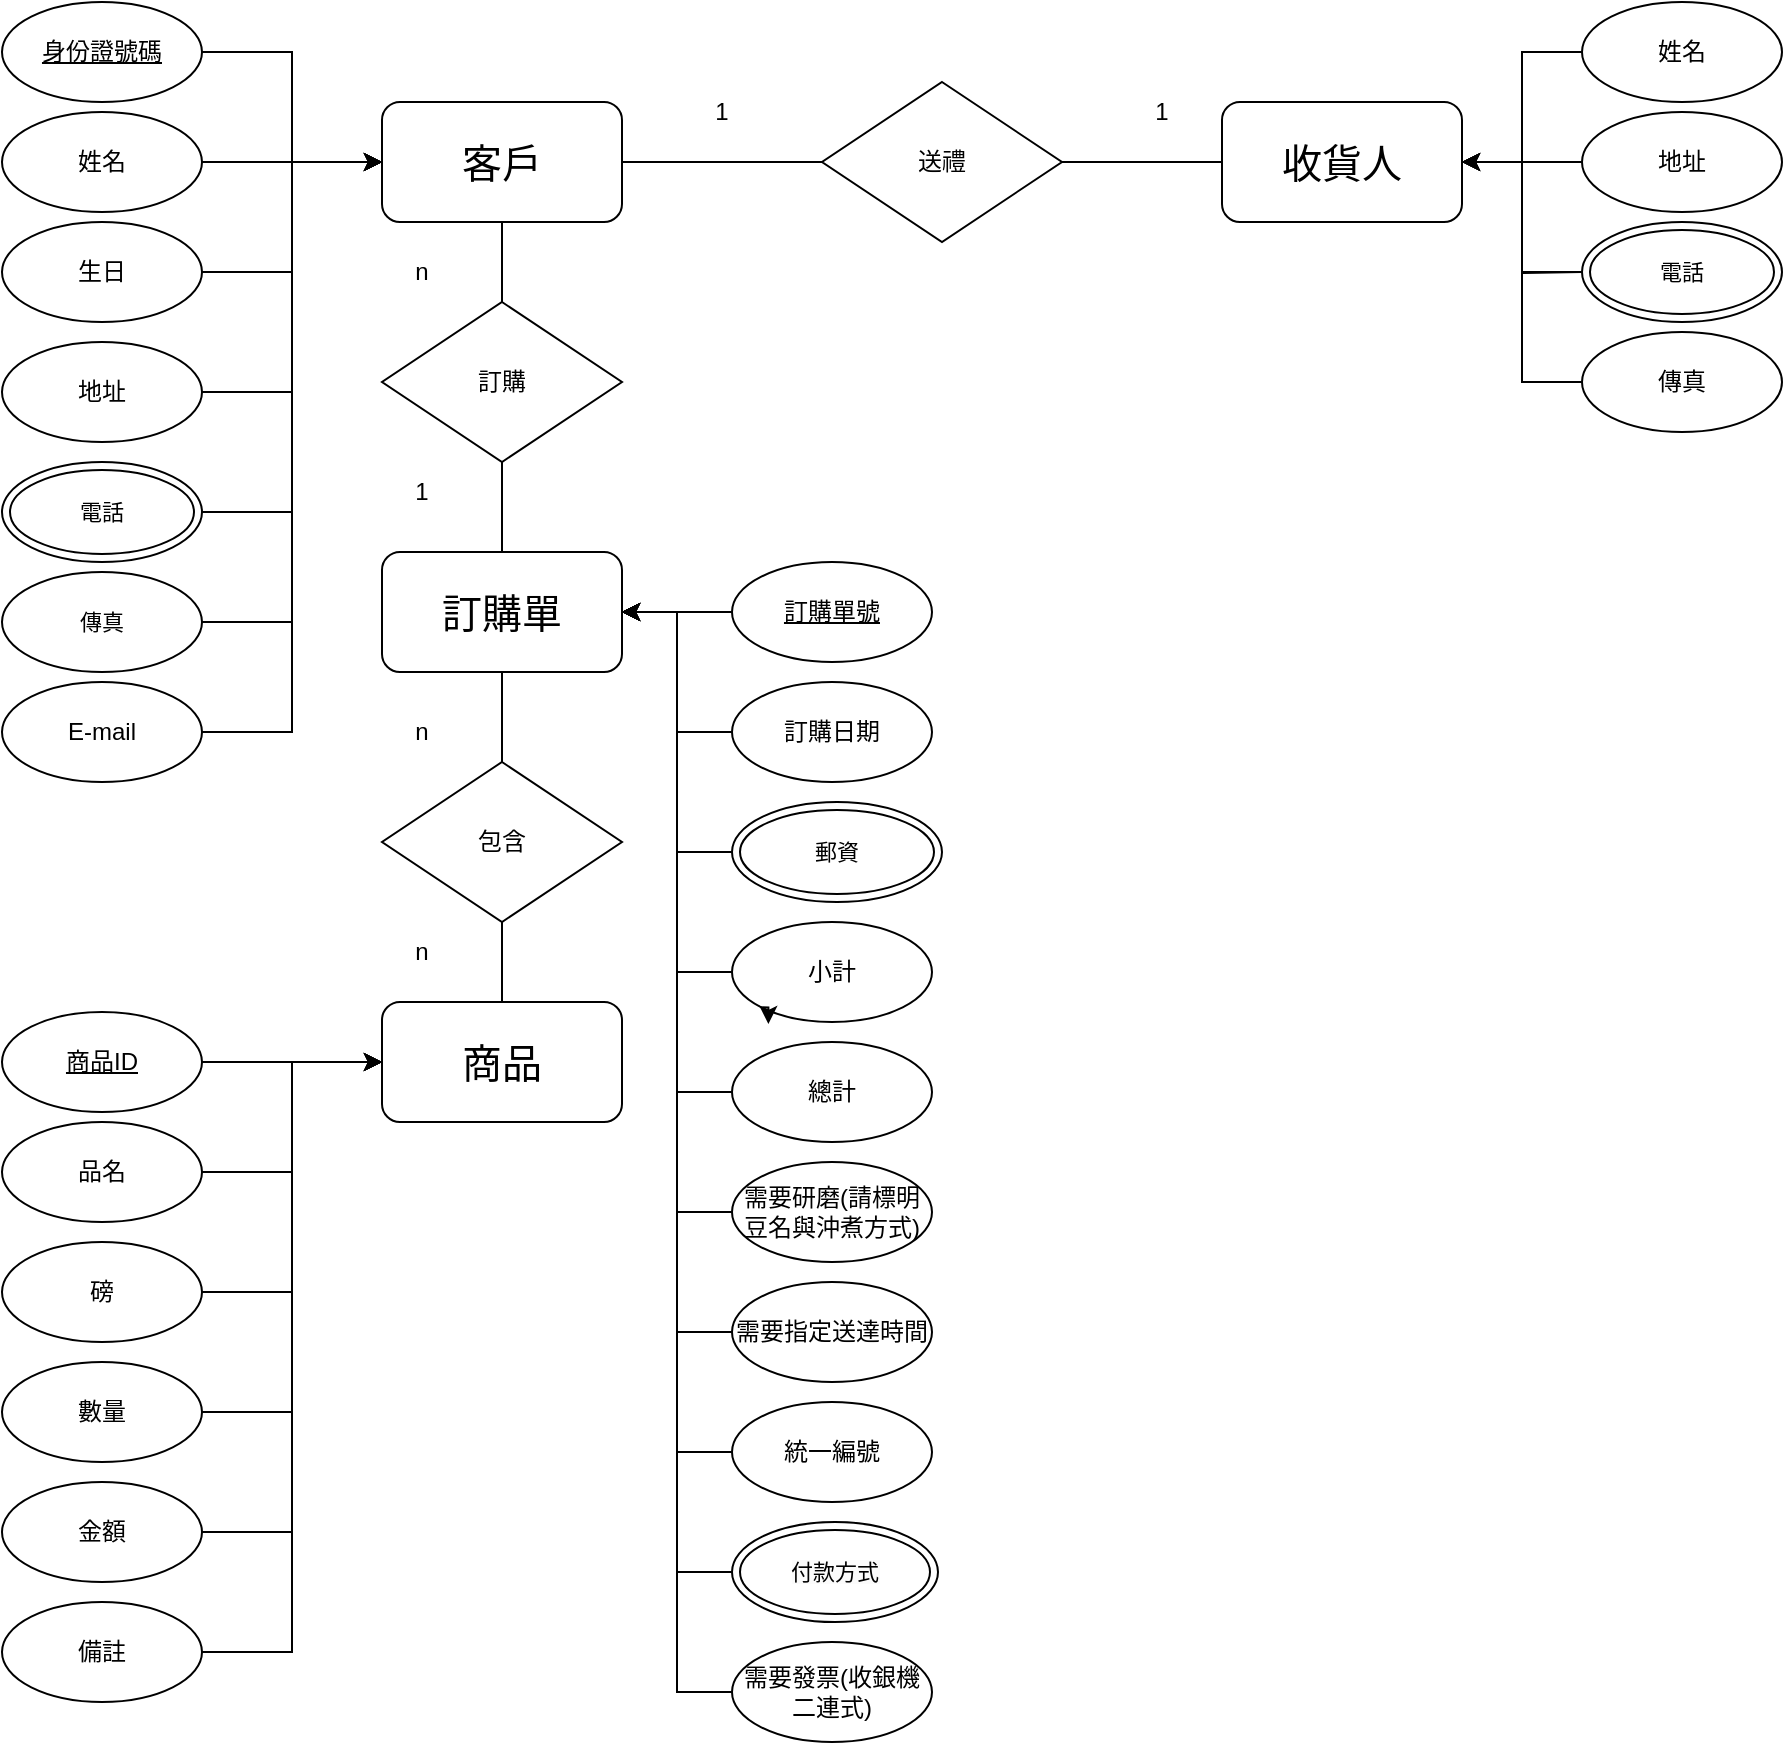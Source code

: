 <mxfile version="21.2.9" type="github">
  <diagram name="Page-1" id="miWb7d4uuUuaklwYYbWX">
    <mxGraphModel dx="1050" dy="573" grid="1" gridSize="10" guides="1" tooltips="1" connect="1" arrows="1" fold="1" page="1" pageScale="1" pageWidth="850" pageHeight="1100" math="0" shadow="0">
      <root>
        <mxCell id="0" />
        <mxCell id="1" parent="0" />
        <mxCell id="7HUqLNvs9Ux1yrwxk3lR-1" value="&lt;font style=&quot;font-size: 20px;&quot;&gt;客戶&lt;/font&gt;" style="rounded=1;whiteSpace=wrap;html=1;" vertex="1" parent="1">
          <mxGeometry x="200" y="260" width="120" height="60" as="geometry" />
        </mxCell>
        <mxCell id="7HUqLNvs9Ux1yrwxk3lR-2" value="&lt;font style=&quot;font-size: 20px;&quot;&gt;收貨人&lt;/font&gt;" style="rounded=1;whiteSpace=wrap;html=1;" vertex="1" parent="1">
          <mxGeometry x="620" y="260" width="120" height="60" as="geometry" />
        </mxCell>
        <mxCell id="7HUqLNvs9Ux1yrwxk3lR-43" style="edgeStyle=orthogonalEdgeStyle;rounded=0;orthogonalLoop=1;jettySize=auto;html=1;entryX=0;entryY=0.5;entryDx=0;entryDy=0;" edge="1" parent="1" source="7HUqLNvs9Ux1yrwxk3lR-5" target="7HUqLNvs9Ux1yrwxk3lR-1">
          <mxGeometry relative="1" as="geometry" />
        </mxCell>
        <mxCell id="7HUqLNvs9Ux1yrwxk3lR-5" value="&lt;u&gt;身份證號碼&lt;/u&gt;" style="ellipse;whiteSpace=wrap;html=1;" vertex="1" parent="1">
          <mxGeometry x="10" y="210" width="100" height="50" as="geometry" />
        </mxCell>
        <mxCell id="7HUqLNvs9Ux1yrwxk3lR-7" value="送禮" style="rhombus;whiteSpace=wrap;html=1;" vertex="1" parent="1">
          <mxGeometry x="420" y="250" width="120" height="80" as="geometry" />
        </mxCell>
        <mxCell id="7HUqLNvs9Ux1yrwxk3lR-8" value="" style="endArrow=none;html=1;rounded=0;exitX=1;exitY=0.5;exitDx=0;exitDy=0;entryX=0;entryY=0.5;entryDx=0;entryDy=0;" edge="1" parent="1" source="7HUqLNvs9Ux1yrwxk3lR-1" target="7HUqLNvs9Ux1yrwxk3lR-7">
          <mxGeometry width="50" height="50" relative="1" as="geometry">
            <mxPoint x="400" y="310" as="sourcePoint" />
            <mxPoint x="450" y="260" as="targetPoint" />
          </mxGeometry>
        </mxCell>
        <mxCell id="7HUqLNvs9Ux1yrwxk3lR-9" value="" style="endArrow=none;html=1;rounded=0;exitX=1;exitY=0.5;exitDx=0;exitDy=0;entryX=0;entryY=0.5;entryDx=0;entryDy=0;" edge="1" parent="1" source="7HUqLNvs9Ux1yrwxk3lR-7" target="7HUqLNvs9Ux1yrwxk3lR-2">
          <mxGeometry width="50" height="50" relative="1" as="geometry">
            <mxPoint x="330" y="300" as="sourcePoint" />
            <mxPoint x="430" y="300" as="targetPoint" />
          </mxGeometry>
        </mxCell>
        <mxCell id="7HUqLNvs9Ux1yrwxk3lR-11" value="1" style="text;html=1;strokeColor=none;fillColor=none;align=center;verticalAlign=middle;whiteSpace=wrap;rounded=0;" vertex="1" parent="1">
          <mxGeometry x="340" y="250" width="60" height="30" as="geometry" />
        </mxCell>
        <mxCell id="7HUqLNvs9Ux1yrwxk3lR-12" value="1" style="text;html=1;strokeColor=none;fillColor=none;align=center;verticalAlign=middle;whiteSpace=wrap;rounded=0;" vertex="1" parent="1">
          <mxGeometry x="560" y="250" width="60" height="30" as="geometry" />
        </mxCell>
        <mxCell id="7HUqLNvs9Ux1yrwxk3lR-13" value="&lt;font style=&quot;font-size: 20px;&quot;&gt;訂購單&lt;/font&gt;" style="rounded=1;whiteSpace=wrap;html=1;" vertex="1" parent="1">
          <mxGeometry x="200" y="485" width="120" height="60" as="geometry" />
        </mxCell>
        <mxCell id="7HUqLNvs9Ux1yrwxk3lR-15" value="訂購" style="rhombus;whiteSpace=wrap;html=1;" vertex="1" parent="1">
          <mxGeometry x="200" y="360" width="120" height="80" as="geometry" />
        </mxCell>
        <mxCell id="7HUqLNvs9Ux1yrwxk3lR-16" value="" style="endArrow=none;html=1;rounded=0;exitX=0.5;exitY=1;exitDx=0;exitDy=0;entryX=0.5;entryY=0;entryDx=0;entryDy=0;" edge="1" parent="1" source="7HUqLNvs9Ux1yrwxk3lR-1" target="7HUqLNvs9Ux1yrwxk3lR-15">
          <mxGeometry width="50" height="50" relative="1" as="geometry">
            <mxPoint x="330" y="300" as="sourcePoint" />
            <mxPoint x="430" y="300" as="targetPoint" />
          </mxGeometry>
        </mxCell>
        <mxCell id="7HUqLNvs9Ux1yrwxk3lR-17" value="" style="endArrow=none;html=1;rounded=0;exitX=0.5;exitY=1;exitDx=0;exitDy=0;entryX=0.5;entryY=0;entryDx=0;entryDy=0;" edge="1" parent="1" source="7HUqLNvs9Ux1yrwxk3lR-15" target="7HUqLNvs9Ux1yrwxk3lR-13">
          <mxGeometry width="50" height="50" relative="1" as="geometry">
            <mxPoint x="270" y="330" as="sourcePoint" />
            <mxPoint x="270" y="380" as="targetPoint" />
          </mxGeometry>
        </mxCell>
        <mxCell id="7HUqLNvs9Ux1yrwxk3lR-18" value="n" style="text;html=1;strokeColor=none;fillColor=none;align=center;verticalAlign=middle;whiteSpace=wrap;rounded=0;" vertex="1" parent="1">
          <mxGeometry x="190" y="330" width="60" height="30" as="geometry" />
        </mxCell>
        <mxCell id="7HUqLNvs9Ux1yrwxk3lR-44" style="edgeStyle=orthogonalEdgeStyle;rounded=0;orthogonalLoop=1;jettySize=auto;html=1;entryX=0;entryY=0.5;entryDx=0;entryDy=0;" edge="1" parent="1" source="7HUqLNvs9Ux1yrwxk3lR-20" target="7HUqLNvs9Ux1yrwxk3lR-1">
          <mxGeometry relative="1" as="geometry" />
        </mxCell>
        <mxCell id="7HUqLNvs9Ux1yrwxk3lR-20" value="姓名" style="ellipse;whiteSpace=wrap;html=1;" vertex="1" parent="1">
          <mxGeometry x="10" y="265" width="100" height="50" as="geometry" />
        </mxCell>
        <mxCell id="7HUqLNvs9Ux1yrwxk3lR-45" style="edgeStyle=orthogonalEdgeStyle;rounded=0;orthogonalLoop=1;jettySize=auto;html=1;entryX=0;entryY=0.5;entryDx=0;entryDy=0;" edge="1" parent="1" source="7HUqLNvs9Ux1yrwxk3lR-21" target="7HUqLNvs9Ux1yrwxk3lR-1">
          <mxGeometry relative="1" as="geometry" />
        </mxCell>
        <mxCell id="7HUqLNvs9Ux1yrwxk3lR-21" value="生日" style="ellipse;whiteSpace=wrap;html=1;" vertex="1" parent="1">
          <mxGeometry x="10" y="320" width="100" height="50" as="geometry" />
        </mxCell>
        <mxCell id="7HUqLNvs9Ux1yrwxk3lR-46" style="edgeStyle=orthogonalEdgeStyle;rounded=0;orthogonalLoop=1;jettySize=auto;html=1;entryX=0;entryY=0.5;entryDx=0;entryDy=0;" edge="1" parent="1" source="7HUqLNvs9Ux1yrwxk3lR-22" target="7HUqLNvs9Ux1yrwxk3lR-1">
          <mxGeometry relative="1" as="geometry" />
        </mxCell>
        <mxCell id="7HUqLNvs9Ux1yrwxk3lR-22" value="地址" style="ellipse;whiteSpace=wrap;html=1;" vertex="1" parent="1">
          <mxGeometry x="10" y="380" width="100" height="50" as="geometry" />
        </mxCell>
        <mxCell id="7HUqLNvs9Ux1yrwxk3lR-47" style="edgeStyle=orthogonalEdgeStyle;rounded=0;orthogonalLoop=1;jettySize=auto;html=1;entryX=0;entryY=0.5;entryDx=0;entryDy=0;exitX=1;exitY=0.5;exitDx=0;exitDy=0;" edge="1" parent="1" source="7HUqLNvs9Ux1yrwxk3lR-23" target="7HUqLNvs9Ux1yrwxk3lR-1">
          <mxGeometry relative="1" as="geometry">
            <mxPoint x="110" y="520" as="sourcePoint" />
            <Array as="points">
              <mxPoint x="155" y="520" />
              <mxPoint x="155" y="290" />
            </Array>
          </mxGeometry>
        </mxCell>
        <mxCell id="7HUqLNvs9Ux1yrwxk3lR-23" value="&lt;span style=&quot;font-size: 11px;&quot;&gt;傳真&lt;/span&gt;" style="ellipse;whiteSpace=wrap;html=1;" vertex="1" parent="1">
          <mxGeometry x="10" y="495" width="100" height="50" as="geometry" />
        </mxCell>
        <mxCell id="7HUqLNvs9Ux1yrwxk3lR-49" style="edgeStyle=orthogonalEdgeStyle;rounded=0;orthogonalLoop=1;jettySize=auto;html=1;entryX=0;entryY=0.5;entryDx=0;entryDy=0;" edge="1" parent="1" source="7HUqLNvs9Ux1yrwxk3lR-25" target="7HUqLNvs9Ux1yrwxk3lR-1">
          <mxGeometry relative="1" as="geometry" />
        </mxCell>
        <mxCell id="7HUqLNvs9Ux1yrwxk3lR-25" value="E-mail" style="ellipse;whiteSpace=wrap;html=1;" vertex="1" parent="1">
          <mxGeometry x="10" y="550" width="100" height="50" as="geometry" />
        </mxCell>
        <mxCell id="7HUqLNvs9Ux1yrwxk3lR-50" style="edgeStyle=orthogonalEdgeStyle;rounded=0;orthogonalLoop=1;jettySize=auto;html=1;entryX=1;entryY=0.5;entryDx=0;entryDy=0;" edge="1" parent="1" source="7HUqLNvs9Ux1yrwxk3lR-26" target="7HUqLNvs9Ux1yrwxk3lR-2">
          <mxGeometry relative="1" as="geometry" />
        </mxCell>
        <mxCell id="7HUqLNvs9Ux1yrwxk3lR-26" value="姓名" style="ellipse;whiteSpace=wrap;html=1;" vertex="1" parent="1">
          <mxGeometry x="800" y="210" width="100" height="50" as="geometry" />
        </mxCell>
        <mxCell id="7HUqLNvs9Ux1yrwxk3lR-51" style="edgeStyle=orthogonalEdgeStyle;rounded=0;orthogonalLoop=1;jettySize=auto;html=1;entryX=1;entryY=0.5;entryDx=0;entryDy=0;" edge="1" parent="1" source="7HUqLNvs9Ux1yrwxk3lR-27" target="7HUqLNvs9Ux1yrwxk3lR-2">
          <mxGeometry relative="1" as="geometry" />
        </mxCell>
        <mxCell id="7HUqLNvs9Ux1yrwxk3lR-27" value="地址" style="ellipse;whiteSpace=wrap;html=1;" vertex="1" parent="1">
          <mxGeometry x="800" y="265" width="100" height="50" as="geometry" />
        </mxCell>
        <mxCell id="7HUqLNvs9Ux1yrwxk3lR-52" style="edgeStyle=orthogonalEdgeStyle;rounded=0;orthogonalLoop=1;jettySize=auto;html=1;entryX=1;entryY=0.5;entryDx=0;entryDy=0;" edge="1" parent="1" target="7HUqLNvs9Ux1yrwxk3lR-2">
          <mxGeometry relative="1" as="geometry">
            <mxPoint x="800" y="345" as="sourcePoint" />
          </mxGeometry>
        </mxCell>
        <mxCell id="7HUqLNvs9Ux1yrwxk3lR-53" style="edgeStyle=orthogonalEdgeStyle;rounded=0;orthogonalLoop=1;jettySize=auto;html=1;entryX=1;entryY=0.5;entryDx=0;entryDy=0;" edge="1" parent="1" source="7HUqLNvs9Ux1yrwxk3lR-29" target="7HUqLNvs9Ux1yrwxk3lR-2">
          <mxGeometry relative="1" as="geometry" />
        </mxCell>
        <mxCell id="7HUqLNvs9Ux1yrwxk3lR-29" value="傳真" style="ellipse;whiteSpace=wrap;html=1;" vertex="1" parent="1">
          <mxGeometry x="800" y="375" width="100" height="50" as="geometry" />
        </mxCell>
        <mxCell id="7HUqLNvs9Ux1yrwxk3lR-85" style="edgeStyle=orthogonalEdgeStyle;rounded=0;orthogonalLoop=1;jettySize=auto;html=1;entryX=1;entryY=0.5;entryDx=0;entryDy=0;" edge="1" parent="1" source="7HUqLNvs9Ux1yrwxk3lR-31" target="7HUqLNvs9Ux1yrwxk3lR-13">
          <mxGeometry relative="1" as="geometry" />
        </mxCell>
        <mxCell id="7HUqLNvs9Ux1yrwxk3lR-31" value="需要發票(收銀機二連式)" style="ellipse;whiteSpace=wrap;html=1;" vertex="1" parent="1">
          <mxGeometry x="375" y="1030" width="100" height="50" as="geometry" />
        </mxCell>
        <mxCell id="7HUqLNvs9Ux1yrwxk3lR-80" style="edgeStyle=orthogonalEdgeStyle;rounded=0;orthogonalLoop=1;jettySize=auto;html=1;entryX=1;entryY=0.5;entryDx=0;entryDy=0;" edge="1" parent="1" source="7HUqLNvs9Ux1yrwxk3lR-32" target="7HUqLNvs9Ux1yrwxk3lR-13">
          <mxGeometry relative="1" as="geometry" />
        </mxCell>
        <mxCell id="7HUqLNvs9Ux1yrwxk3lR-32" value="需要研磨(請標明豆名與沖煮方式)" style="ellipse;whiteSpace=wrap;html=1;" vertex="1" parent="1">
          <mxGeometry x="375" y="790" width="100" height="50" as="geometry" />
        </mxCell>
        <mxCell id="7HUqLNvs9Ux1yrwxk3lR-82" style="edgeStyle=orthogonalEdgeStyle;rounded=0;orthogonalLoop=1;jettySize=auto;html=1;entryX=1;entryY=0.5;entryDx=0;entryDy=0;" edge="1" parent="1" source="7HUqLNvs9Ux1yrwxk3lR-33" target="7HUqLNvs9Ux1yrwxk3lR-13">
          <mxGeometry relative="1" as="geometry" />
        </mxCell>
        <mxCell id="7HUqLNvs9Ux1yrwxk3lR-33" value="需要指定送達時間" style="ellipse;whiteSpace=wrap;html=1;" vertex="1" parent="1">
          <mxGeometry x="375" y="850" width="100" height="50" as="geometry" />
        </mxCell>
        <mxCell id="7HUqLNvs9Ux1yrwxk3lR-83" style="edgeStyle=orthogonalEdgeStyle;rounded=0;orthogonalLoop=1;jettySize=auto;html=1;entryX=1;entryY=0.5;entryDx=0;entryDy=0;" edge="1" parent="1" source="7HUqLNvs9Ux1yrwxk3lR-34" target="7HUqLNvs9Ux1yrwxk3lR-13">
          <mxGeometry relative="1" as="geometry">
            <mxPoint x="340" y="520" as="targetPoint" />
          </mxGeometry>
        </mxCell>
        <mxCell id="7HUqLNvs9Ux1yrwxk3lR-34" value="統一編號" style="ellipse;whiteSpace=wrap;html=1;" vertex="1" parent="1">
          <mxGeometry x="375" y="910" width="100" height="50" as="geometry" />
        </mxCell>
        <mxCell id="7HUqLNvs9Ux1yrwxk3lR-41" value="1" style="text;html=1;strokeColor=none;fillColor=none;align=center;verticalAlign=middle;whiteSpace=wrap;rounded=0;" vertex="1" parent="1">
          <mxGeometry x="190" y="440" width="60" height="30" as="geometry" />
        </mxCell>
        <mxCell id="7HUqLNvs9Ux1yrwxk3lR-66" style="edgeStyle=orthogonalEdgeStyle;rounded=0;orthogonalLoop=1;jettySize=auto;html=1;" edge="1" parent="1" source="7HUqLNvs9Ux1yrwxk3lR-54" target="7HUqLNvs9Ux1yrwxk3lR-61">
          <mxGeometry relative="1" as="geometry" />
        </mxCell>
        <mxCell id="7HUqLNvs9Ux1yrwxk3lR-54" value="品名" style="ellipse;whiteSpace=wrap;html=1;" vertex="1" parent="1">
          <mxGeometry x="10" y="770" width="100" height="50" as="geometry" />
        </mxCell>
        <mxCell id="7HUqLNvs9Ux1yrwxk3lR-67" style="edgeStyle=orthogonalEdgeStyle;rounded=0;orthogonalLoop=1;jettySize=auto;html=1;entryX=0;entryY=0.5;entryDx=0;entryDy=0;" edge="1" parent="1" source="7HUqLNvs9Ux1yrwxk3lR-55" target="7HUqLNvs9Ux1yrwxk3lR-61">
          <mxGeometry relative="1" as="geometry" />
        </mxCell>
        <mxCell id="7HUqLNvs9Ux1yrwxk3lR-55" value="磅" style="ellipse;whiteSpace=wrap;html=1;" vertex="1" parent="1">
          <mxGeometry x="10" y="830" width="100" height="50" as="geometry" />
        </mxCell>
        <mxCell id="7HUqLNvs9Ux1yrwxk3lR-68" style="edgeStyle=orthogonalEdgeStyle;rounded=0;orthogonalLoop=1;jettySize=auto;html=1;entryX=0;entryY=0.5;entryDx=0;entryDy=0;" edge="1" parent="1" source="7HUqLNvs9Ux1yrwxk3lR-56" target="7HUqLNvs9Ux1yrwxk3lR-61">
          <mxGeometry relative="1" as="geometry" />
        </mxCell>
        <mxCell id="7HUqLNvs9Ux1yrwxk3lR-56" value="數量" style="ellipse;whiteSpace=wrap;html=1;" vertex="1" parent="1">
          <mxGeometry x="10" y="890" width="100" height="50" as="geometry" />
        </mxCell>
        <mxCell id="7HUqLNvs9Ux1yrwxk3lR-69" style="edgeStyle=orthogonalEdgeStyle;rounded=0;orthogonalLoop=1;jettySize=auto;html=1;entryX=0;entryY=0.5;entryDx=0;entryDy=0;" edge="1" parent="1" source="7HUqLNvs9Ux1yrwxk3lR-57" target="7HUqLNvs9Ux1yrwxk3lR-61">
          <mxGeometry relative="1" as="geometry" />
        </mxCell>
        <mxCell id="7HUqLNvs9Ux1yrwxk3lR-57" value="金額" style="ellipse;whiteSpace=wrap;html=1;" vertex="1" parent="1">
          <mxGeometry x="10" y="950" width="100" height="50" as="geometry" />
        </mxCell>
        <mxCell id="7HUqLNvs9Ux1yrwxk3lR-70" style="edgeStyle=orthogonalEdgeStyle;rounded=0;orthogonalLoop=1;jettySize=auto;html=1;entryX=0;entryY=0.5;entryDx=0;entryDy=0;" edge="1" parent="1" source="7HUqLNvs9Ux1yrwxk3lR-58" target="7HUqLNvs9Ux1yrwxk3lR-61">
          <mxGeometry relative="1" as="geometry" />
        </mxCell>
        <mxCell id="7HUqLNvs9Ux1yrwxk3lR-58" value="備註" style="ellipse;whiteSpace=wrap;html=1;" vertex="1" parent="1">
          <mxGeometry x="10" y="1010" width="100" height="50" as="geometry" />
        </mxCell>
        <mxCell id="7HUqLNvs9Ux1yrwxk3lR-79" style="edgeStyle=orthogonalEdgeStyle;rounded=0;orthogonalLoop=1;jettySize=auto;html=1;entryX=1;entryY=0.5;entryDx=0;entryDy=0;" edge="1" parent="1" source="7HUqLNvs9Ux1yrwxk3lR-59" target="7HUqLNvs9Ux1yrwxk3lR-13">
          <mxGeometry relative="1" as="geometry" />
        </mxCell>
        <mxCell id="7HUqLNvs9Ux1yrwxk3lR-59" value="小計" style="ellipse;whiteSpace=wrap;html=1;" vertex="1" parent="1">
          <mxGeometry x="375" y="670" width="100" height="50" as="geometry" />
        </mxCell>
        <mxCell id="7HUqLNvs9Ux1yrwxk3lR-61" value="&lt;font style=&quot;font-size: 20px;&quot;&gt;商品&lt;/font&gt;" style="rounded=1;whiteSpace=wrap;html=1;" vertex="1" parent="1">
          <mxGeometry x="200" y="710" width="120" height="60" as="geometry" />
        </mxCell>
        <mxCell id="7HUqLNvs9Ux1yrwxk3lR-63" value="包含" style="rhombus;whiteSpace=wrap;html=1;" vertex="1" parent="1">
          <mxGeometry x="200" y="590" width="120" height="80" as="geometry" />
        </mxCell>
        <mxCell id="7HUqLNvs9Ux1yrwxk3lR-64" value="" style="endArrow=none;html=1;rounded=0;exitX=0.5;exitY=0;exitDx=0;exitDy=0;entryX=0.5;entryY=1;entryDx=0;entryDy=0;" edge="1" parent="1" source="7HUqLNvs9Ux1yrwxk3lR-63" target="7HUqLNvs9Ux1yrwxk3lR-13">
          <mxGeometry width="50" height="50" relative="1" as="geometry">
            <mxPoint x="270" y="450" as="sourcePoint" />
            <mxPoint x="270" y="495" as="targetPoint" />
          </mxGeometry>
        </mxCell>
        <mxCell id="7HUqLNvs9Ux1yrwxk3lR-65" value="" style="endArrow=none;html=1;rounded=0;exitX=0.5;exitY=1;exitDx=0;exitDy=0;entryX=0.5;entryY=0;entryDx=0;entryDy=0;" edge="1" parent="1" source="7HUqLNvs9Ux1yrwxk3lR-63" target="7HUqLNvs9Ux1yrwxk3lR-61">
          <mxGeometry width="50" height="50" relative="1" as="geometry">
            <mxPoint x="270" y="600" as="sourcePoint" />
            <mxPoint x="270" y="555" as="targetPoint" />
          </mxGeometry>
        </mxCell>
        <mxCell id="7HUqLNvs9Ux1yrwxk3lR-88" style="edgeStyle=orthogonalEdgeStyle;rounded=0;orthogonalLoop=1;jettySize=auto;html=1;entryX=1;entryY=0.5;entryDx=0;entryDy=0;exitX=0;exitY=0.5;exitDx=0;exitDy=0;" edge="1" parent="1" source="7HUqLNvs9Ux1yrwxk3lR-95" target="7HUqLNvs9Ux1yrwxk3lR-13">
          <mxGeometry relative="1" as="geometry">
            <mxPoint x="375" y="635" as="sourcePoint" />
          </mxGeometry>
        </mxCell>
        <mxCell id="7HUqLNvs9Ux1yrwxk3lR-81" style="edgeStyle=orthogonalEdgeStyle;rounded=0;orthogonalLoop=1;jettySize=auto;html=1;entryX=1;entryY=0.5;entryDx=0;entryDy=0;" edge="1" parent="1" source="7HUqLNvs9Ux1yrwxk3lR-72" target="7HUqLNvs9Ux1yrwxk3lR-13">
          <mxGeometry relative="1" as="geometry" />
        </mxCell>
        <mxCell id="7HUqLNvs9Ux1yrwxk3lR-72" value="總計" style="ellipse;whiteSpace=wrap;html=1;" vertex="1" parent="1">
          <mxGeometry x="375" y="730" width="100" height="50" as="geometry" />
        </mxCell>
        <mxCell id="7HUqLNvs9Ux1yrwxk3lR-73" value="n" style="text;html=1;strokeColor=none;fillColor=none;align=center;verticalAlign=middle;whiteSpace=wrap;rounded=0;" vertex="1" parent="1">
          <mxGeometry x="190" y="560" width="60" height="30" as="geometry" />
        </mxCell>
        <mxCell id="7HUqLNvs9Ux1yrwxk3lR-74" value="n" style="text;html=1;strokeColor=none;fillColor=none;align=center;verticalAlign=middle;whiteSpace=wrap;rounded=0;" vertex="1" parent="1">
          <mxGeometry x="190" y="670" width="60" height="30" as="geometry" />
        </mxCell>
        <mxCell id="7HUqLNvs9Ux1yrwxk3lR-84" style="edgeStyle=orthogonalEdgeStyle;rounded=0;orthogonalLoop=1;jettySize=auto;html=1;entryX=1;entryY=0.5;entryDx=0;entryDy=0;exitX=0;exitY=0.5;exitDx=0;exitDy=0;" edge="1" parent="1" source="7HUqLNvs9Ux1yrwxk3lR-91" target="7HUqLNvs9Ux1yrwxk3lR-13">
          <mxGeometry relative="1" as="geometry">
            <mxPoint x="375" y="995" as="sourcePoint" />
          </mxGeometry>
        </mxCell>
        <mxCell id="7HUqLNvs9Ux1yrwxk3lR-89" style="edgeStyle=orthogonalEdgeStyle;rounded=0;orthogonalLoop=1;jettySize=auto;html=1;entryX=1;entryY=0.5;entryDx=0;entryDy=0;" edge="1" parent="1" source="7HUqLNvs9Ux1yrwxk3lR-86" target="7HUqLNvs9Ux1yrwxk3lR-13">
          <mxGeometry relative="1" as="geometry" />
        </mxCell>
        <mxCell id="7HUqLNvs9Ux1yrwxk3lR-86" value="訂購日期" style="ellipse;whiteSpace=wrap;html=1;" vertex="1" parent="1">
          <mxGeometry x="375" y="550" width="100" height="50" as="geometry" />
        </mxCell>
        <mxCell id="7HUqLNvs9Ux1yrwxk3lR-90" style="edgeStyle=orthogonalEdgeStyle;rounded=0;orthogonalLoop=1;jettySize=auto;html=1;entryX=1;entryY=0.5;entryDx=0;entryDy=0;" edge="1" parent="1" source="7HUqLNvs9Ux1yrwxk3lR-87" target="7HUqLNvs9Ux1yrwxk3lR-13">
          <mxGeometry relative="1" as="geometry" />
        </mxCell>
        <mxCell id="7HUqLNvs9Ux1yrwxk3lR-87" value="&lt;u&gt;訂購單號&lt;/u&gt;" style="ellipse;whiteSpace=wrap;html=1;" vertex="1" parent="1">
          <mxGeometry x="375" y="490" width="100" height="50" as="geometry" />
        </mxCell>
        <mxCell id="7HUqLNvs9Ux1yrwxk3lR-91" value="&lt;font style=&quot;font-size: 11px;&quot;&gt;&lt;span style=&quot;color: rgb(0, 0, 0); font-family: Helvetica; font-style: normal; font-variant-ligatures: normal; font-variant-caps: normal; font-weight: 400; letter-spacing: normal; orphans: 2; text-align: center; text-indent: 0px; text-transform: none; widows: 2; word-spacing: 0px; -webkit-text-stroke-width: 0px; background-color: rgb(251, 251, 251); text-decoration-thickness: initial; text-decoration-style: initial; text-decoration-color: initial; float: none; display: inline !important; font-size: 11px;&quot;&gt;付款方式&lt;/span&gt;&lt;br&gt;&lt;/font&gt;" style="ellipse;shape=doubleEllipse;whiteSpace=wrap;html=1;" vertex="1" parent="1">
          <mxGeometry x="375" y="970" width="103" height="50" as="geometry" />
        </mxCell>
        <mxCell id="7HUqLNvs9Ux1yrwxk3lR-95" value="&lt;font style=&quot;font-size: 11px;&quot;&gt;郵資&lt;br&gt;&lt;/font&gt;" style="ellipse;shape=doubleEllipse;whiteSpace=wrap;html=1;" vertex="1" parent="1">
          <mxGeometry x="375" y="610" width="105" height="50" as="geometry" />
        </mxCell>
        <mxCell id="7HUqLNvs9Ux1yrwxk3lR-97" style="edgeStyle=orthogonalEdgeStyle;rounded=0;orthogonalLoop=1;jettySize=auto;html=1;exitX=0;exitY=1;exitDx=0;exitDy=0;entryX=0.182;entryY=1.02;entryDx=0;entryDy=0;entryPerimeter=0;" edge="1" parent="1" source="7HUqLNvs9Ux1yrwxk3lR-59" target="7HUqLNvs9Ux1yrwxk3lR-59">
          <mxGeometry relative="1" as="geometry" />
        </mxCell>
        <mxCell id="7HUqLNvs9Ux1yrwxk3lR-101" value="" style="edgeStyle=orthogonalEdgeStyle;rounded=0;orthogonalLoop=1;jettySize=auto;html=1;entryX=0;entryY=0.5;entryDx=0;entryDy=0;exitX=1;exitY=0.5;exitDx=0;exitDy=0;" edge="1" parent="1" source="7HUqLNvs9Ux1yrwxk3lR-100" target="7HUqLNvs9Ux1yrwxk3lR-1">
          <mxGeometry relative="1" as="geometry">
            <mxPoint x="120" y="465" as="sourcePoint" />
            <Array as="points">
              <mxPoint x="155" y="465" />
              <mxPoint x="155" y="290" />
            </Array>
          </mxGeometry>
        </mxCell>
        <mxCell id="7HUqLNvs9Ux1yrwxk3lR-100" value="&lt;font style=&quot;font-size: 11px;&quot;&gt;電話&lt;br&gt;&lt;/font&gt;" style="ellipse;shape=doubleEllipse;whiteSpace=wrap;html=1;" vertex="1" parent="1">
          <mxGeometry x="10" y="440" width="100" height="50" as="geometry" />
        </mxCell>
        <mxCell id="7HUqLNvs9Ux1yrwxk3lR-103" value="" style="edgeStyle=orthogonalEdgeStyle;rounded=0;orthogonalLoop=1;jettySize=auto;html=1;" edge="1" parent="1" source="7HUqLNvs9Ux1yrwxk3lR-102" target="7HUqLNvs9Ux1yrwxk3lR-2">
          <mxGeometry relative="1" as="geometry" />
        </mxCell>
        <mxCell id="7HUqLNvs9Ux1yrwxk3lR-102" value="&lt;font style=&quot;font-size: 11px;&quot;&gt;電話&lt;br&gt;&lt;/font&gt;" style="ellipse;shape=doubleEllipse;whiteSpace=wrap;html=1;" vertex="1" parent="1">
          <mxGeometry x="800" y="320" width="100" height="50" as="geometry" />
        </mxCell>
        <mxCell id="7HUqLNvs9Ux1yrwxk3lR-105" style="edgeStyle=orthogonalEdgeStyle;rounded=0;orthogonalLoop=1;jettySize=auto;html=1;entryX=0;entryY=0.5;entryDx=0;entryDy=0;" edge="1" parent="1" source="7HUqLNvs9Ux1yrwxk3lR-104" target="7HUqLNvs9Ux1yrwxk3lR-61">
          <mxGeometry relative="1" as="geometry" />
        </mxCell>
        <mxCell id="7HUqLNvs9Ux1yrwxk3lR-104" value="&lt;u&gt;商品ID&lt;/u&gt;" style="ellipse;whiteSpace=wrap;html=1;" vertex="1" parent="1">
          <mxGeometry x="10" y="715" width="100" height="50" as="geometry" />
        </mxCell>
      </root>
    </mxGraphModel>
  </diagram>
</mxfile>
